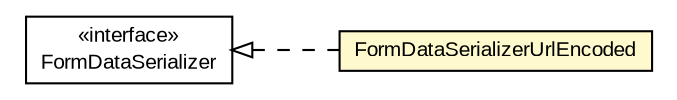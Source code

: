 #!/usr/local/bin/dot
#
# Class diagram 
# Generated by UMLGraph version R5_6-24-gf6e263 (http://www.umlgraph.org/)
#

digraph G {
	edge [fontname="arial",fontsize=10,labelfontname="arial",labelfontsize=10];
	node [fontname="arial",fontsize=10,shape=plaintext];
	nodesep=0.25;
	ranksep=0.5;
	rankdir=LR;
	// io.reinert.requestor.form.FormDataSerializerUrlEncoded
	c3532 [label=<<table title="io.reinert.requestor.form.FormDataSerializerUrlEncoded" border="0" cellborder="1" cellspacing="0" cellpadding="2" port="p" bgcolor="lemonChiffon" href="./FormDataSerializerUrlEncoded.html">
		<tr><td><table border="0" cellspacing="0" cellpadding="1">
<tr><td align="center" balign="center"> FormDataSerializerUrlEncoded </td></tr>
		</table></td></tr>
		</table>>, URL="./FormDataSerializerUrlEncoded.html", fontname="arial", fontcolor="black", fontsize=10.0];
	// io.reinert.requestor.form.FormDataSerializer
	c3534 [label=<<table title="io.reinert.requestor.form.FormDataSerializer" border="0" cellborder="1" cellspacing="0" cellpadding="2" port="p" href="./FormDataSerializer.html">
		<tr><td><table border="0" cellspacing="0" cellpadding="1">
<tr><td align="center" balign="center"> &#171;interface&#187; </td></tr>
<tr><td align="center" balign="center"> FormDataSerializer </td></tr>
		</table></td></tr>
		</table>>, URL="./FormDataSerializer.html", fontname="arial", fontcolor="black", fontsize=10.0];
	//io.reinert.requestor.form.FormDataSerializerUrlEncoded implements io.reinert.requestor.form.FormDataSerializer
	c3534:p -> c3532:p [dir=back,arrowtail=empty,style=dashed];
}

